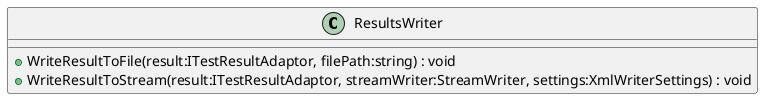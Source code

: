 @startuml
class ResultsWriter {
    + WriteResultToFile(result:ITestResultAdaptor, filePath:string) : void
    + WriteResultToStream(result:ITestResultAdaptor, streamWriter:StreamWriter, settings:XmlWriterSettings) : void
}
@enduml
